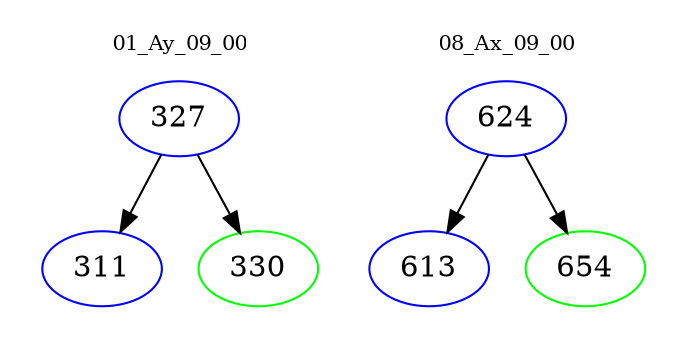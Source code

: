 digraph{
subgraph cluster_0 {
color = white
label = "01_Ay_09_00";
fontsize=10;
T0_327 [label="327", color="blue"]
T0_327 -> T0_311 [color="black"]
T0_311 [label="311", color="blue"]
T0_327 -> T0_330 [color="black"]
T0_330 [label="330", color="green"]
}
subgraph cluster_1 {
color = white
label = "08_Ax_09_00";
fontsize=10;
T1_624 [label="624", color="blue"]
T1_624 -> T1_613 [color="black"]
T1_613 [label="613", color="blue"]
T1_624 -> T1_654 [color="black"]
T1_654 [label="654", color="green"]
}
}
